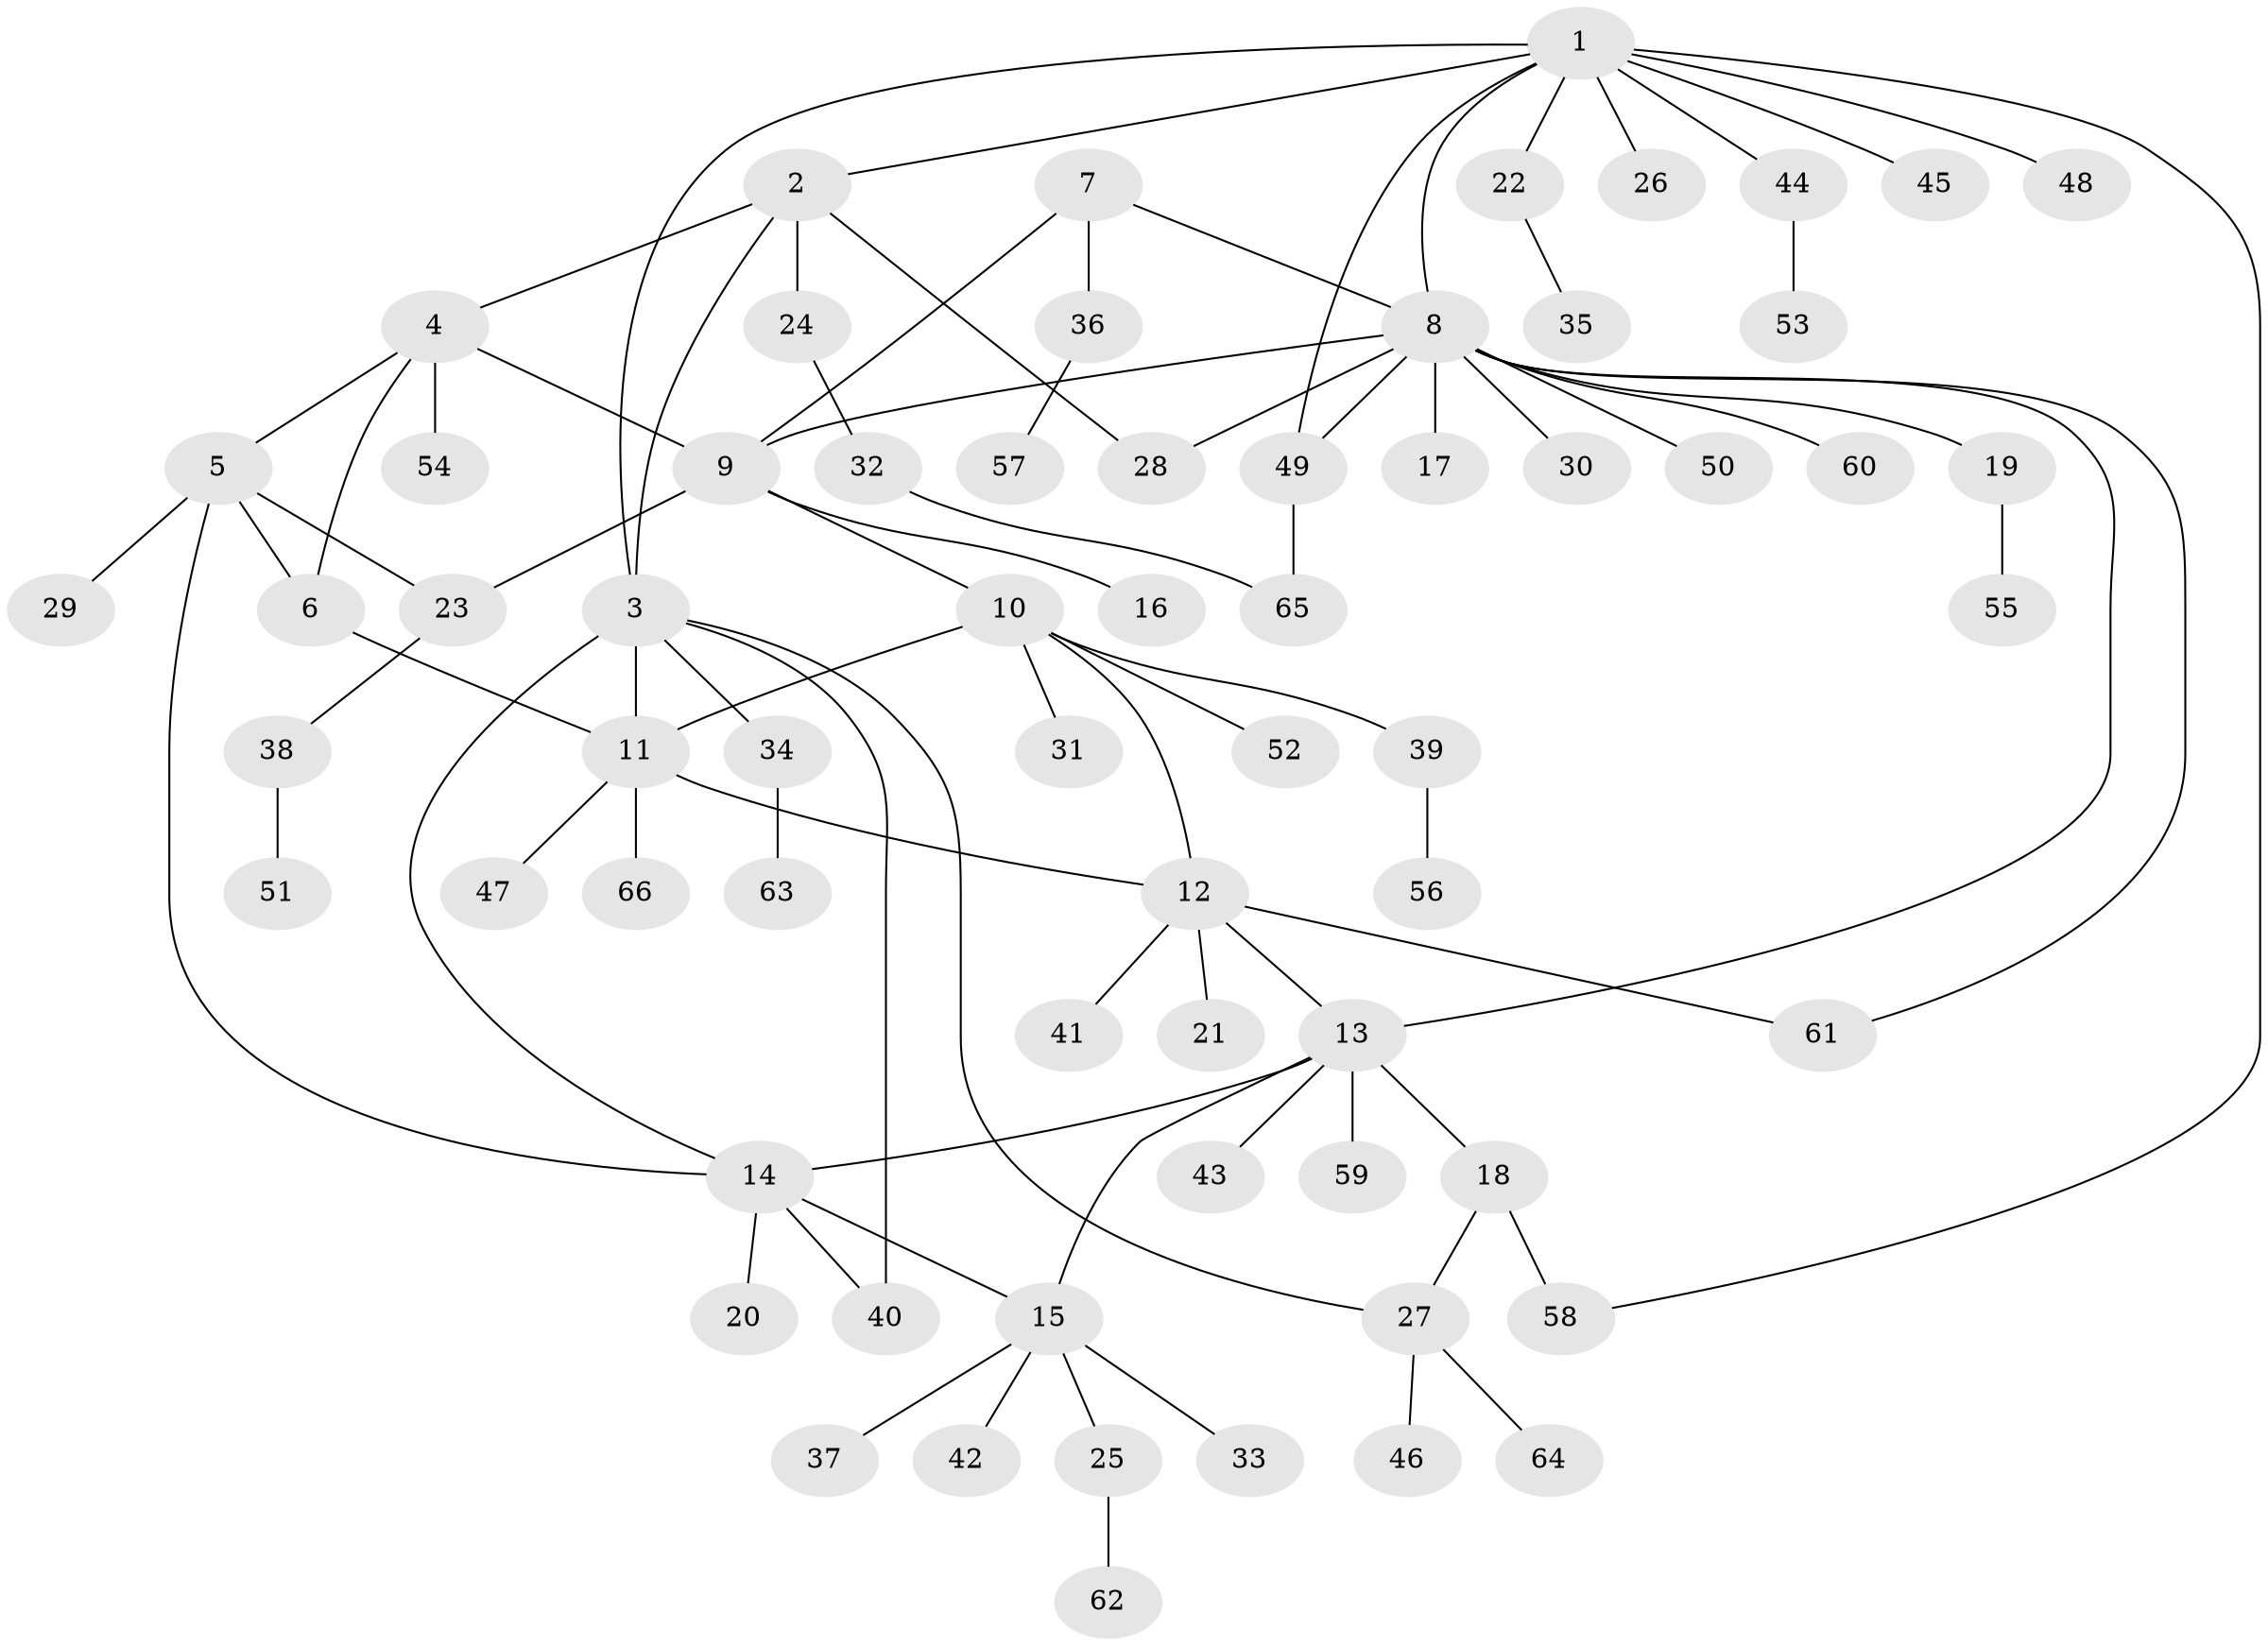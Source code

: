 // coarse degree distribution, {10: 0.06521739130434782, 5: 0.10869565217391304, 7: 0.043478260869565216, 3: 0.10869565217391304, 6: 0.021739130434782608, 1: 0.5217391304347826, 2: 0.13043478260869565}
// Generated by graph-tools (version 1.1) at 2025/19/03/04/25 18:19:47]
// undirected, 66 vertices, 84 edges
graph export_dot {
graph [start="1"]
  node [color=gray90,style=filled];
  1;
  2;
  3;
  4;
  5;
  6;
  7;
  8;
  9;
  10;
  11;
  12;
  13;
  14;
  15;
  16;
  17;
  18;
  19;
  20;
  21;
  22;
  23;
  24;
  25;
  26;
  27;
  28;
  29;
  30;
  31;
  32;
  33;
  34;
  35;
  36;
  37;
  38;
  39;
  40;
  41;
  42;
  43;
  44;
  45;
  46;
  47;
  48;
  49;
  50;
  51;
  52;
  53;
  54;
  55;
  56;
  57;
  58;
  59;
  60;
  61;
  62;
  63;
  64;
  65;
  66;
  1 -- 2;
  1 -- 3;
  1 -- 8;
  1 -- 22;
  1 -- 26;
  1 -- 44;
  1 -- 45;
  1 -- 48;
  1 -- 49;
  1 -- 58;
  2 -- 3;
  2 -- 4;
  2 -- 24;
  2 -- 28;
  3 -- 11;
  3 -- 14;
  3 -- 27;
  3 -- 34;
  3 -- 40;
  4 -- 5;
  4 -- 6;
  4 -- 9;
  4 -- 54;
  5 -- 6;
  5 -- 14;
  5 -- 23;
  5 -- 29;
  6 -- 11;
  7 -- 8;
  7 -- 9;
  7 -- 36;
  8 -- 9;
  8 -- 13;
  8 -- 17;
  8 -- 19;
  8 -- 28;
  8 -- 30;
  8 -- 49;
  8 -- 50;
  8 -- 60;
  8 -- 61;
  9 -- 10;
  9 -- 16;
  9 -- 23;
  10 -- 11;
  10 -- 12;
  10 -- 31;
  10 -- 39;
  10 -- 52;
  11 -- 12;
  11 -- 47;
  11 -- 66;
  12 -- 13;
  12 -- 21;
  12 -- 41;
  12 -- 61;
  13 -- 14;
  13 -- 15;
  13 -- 18;
  13 -- 43;
  13 -- 59;
  14 -- 15;
  14 -- 20;
  14 -- 40;
  15 -- 25;
  15 -- 33;
  15 -- 37;
  15 -- 42;
  18 -- 27;
  18 -- 58;
  19 -- 55;
  22 -- 35;
  23 -- 38;
  24 -- 32;
  25 -- 62;
  27 -- 46;
  27 -- 64;
  32 -- 65;
  34 -- 63;
  36 -- 57;
  38 -- 51;
  39 -- 56;
  44 -- 53;
  49 -- 65;
}
